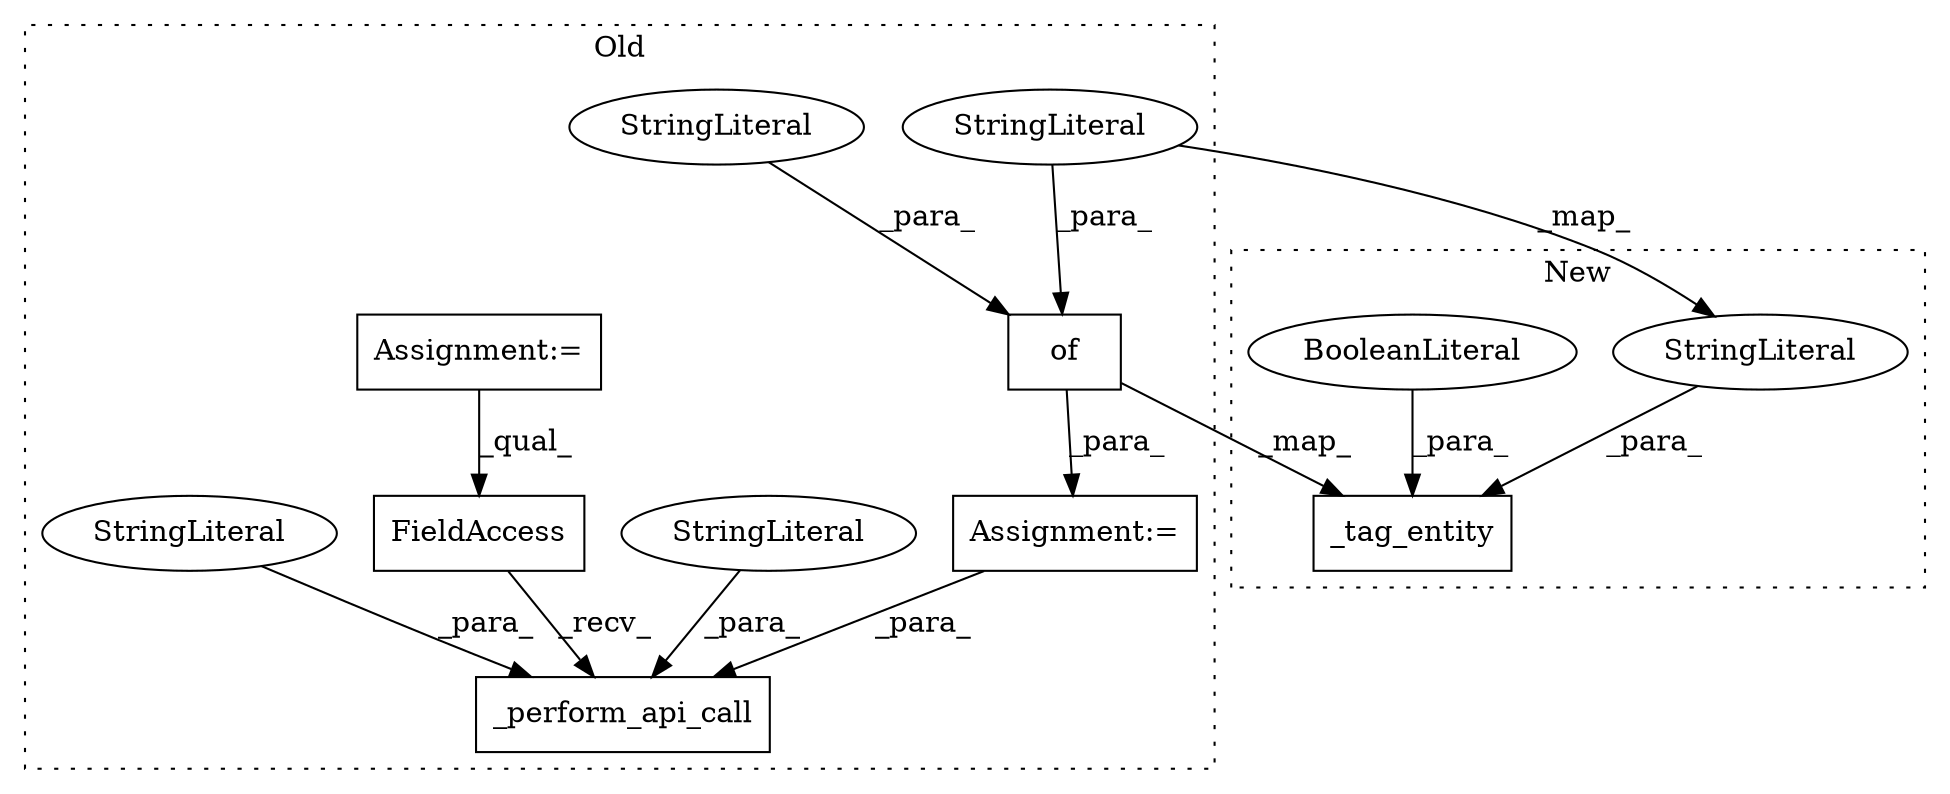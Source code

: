 digraph G {
subgraph cluster0 {
1 [label="of" a="32" s="2597,2632" l="3,1" shape="box"];
3 [label="StringLiteral" a="45" s="2623" l="5" shape="ellipse"];
4 [label="StringLiteral" a="45" s="2600" l="9" shape="ellipse"];
6 [label="Assignment:=" a="7" s="2592" l="1" shape="box"];
7 [label="_perform_api_call" a="32" s="2657,2700" l="18,1" shape="box"];
8 [label="FieldAccess" a="22" s="2639" l="17" shape="box"];
9 [label="StringLiteral" a="45" s="2689" l="6" shape="ellipse"];
10 [label="Assignment:=" a="7" s="2576" l="6" shape="box"];
11 [label="StringLiteral" a="45" s="2675" l="13" shape="ellipse"];
label = "Old";
style="dotted";
}
subgraph cluster1 {
2 [label="_tag_entity" a="32" s="2419,2459" l="12,1" shape="box"];
5 [label="StringLiteral" a="45" s="2431" l="6" shape="ellipse"];
12 [label="BooleanLiteral" a="9" s="2455" l="4" shape="ellipse"];
label = "New";
style="dotted";
}
1 -> 6 [label="_para_"];
1 -> 2 [label="_map_"];
3 -> 1 [label="_para_"];
4 -> 5 [label="_map_"];
4 -> 1 [label="_para_"];
5 -> 2 [label="_para_"];
6 -> 7 [label="_para_"];
8 -> 7 [label="_recv_"];
9 -> 7 [label="_para_"];
10 -> 8 [label="_qual_"];
11 -> 7 [label="_para_"];
12 -> 2 [label="_para_"];
}